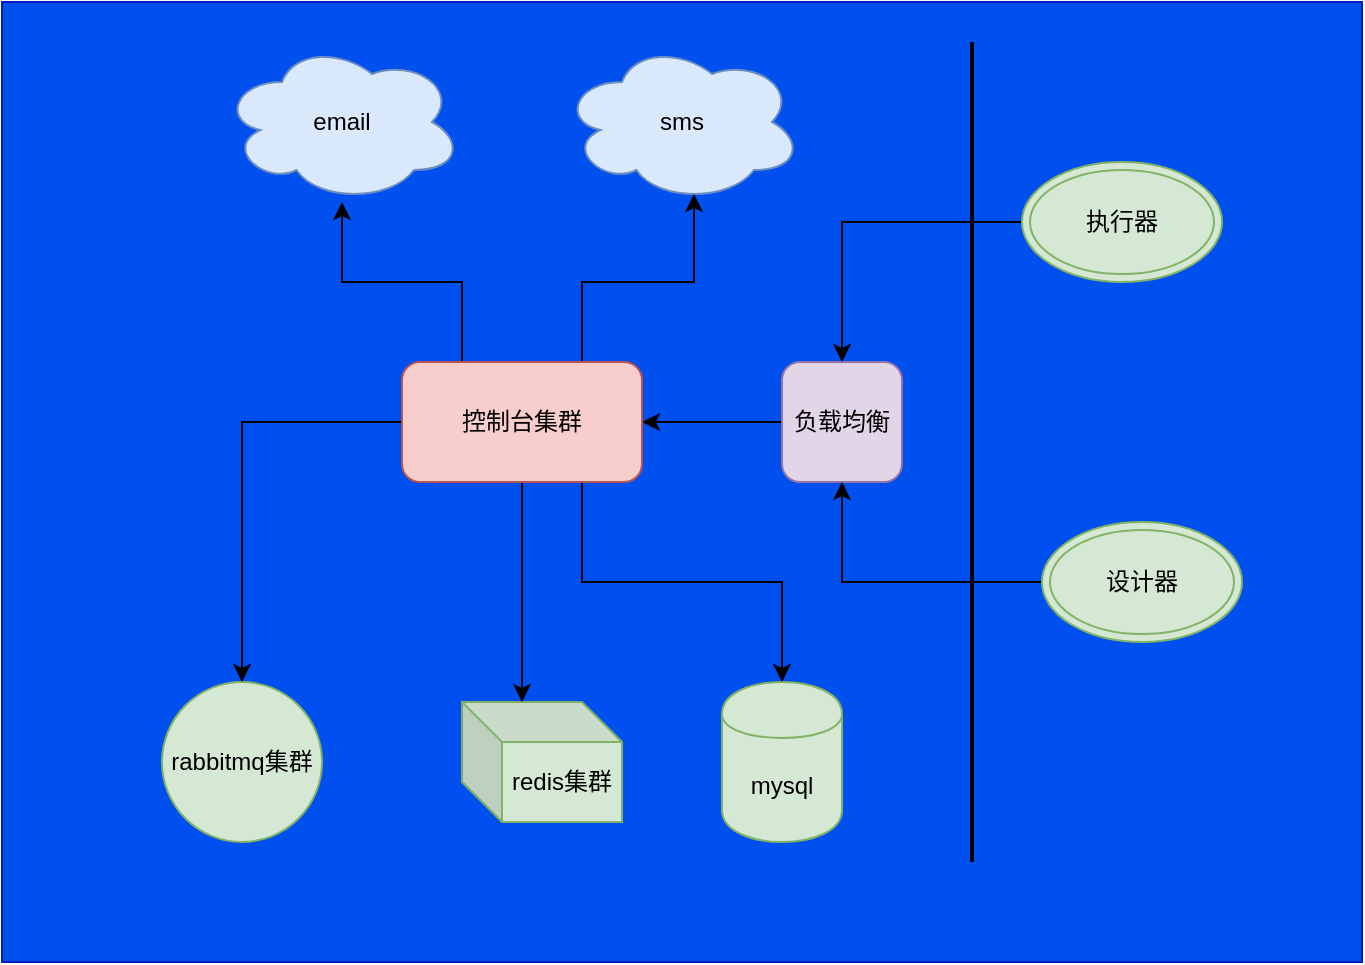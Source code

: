 <mxfile version="12.1.2" type="github" pages="1">
  <diagram id="EHGtMJ0qzdUWasOliFA4" name="Page-1">
    <mxGraphModel dx="1102" dy="614" grid="1" gridSize="10" guides="1" tooltips="1" connect="1" arrows="1" fold="1" page="1" pageScale="1" pageWidth="827" pageHeight="1169" math="0" shadow="0">
      <root>
        <mxCell id="0"/>
        <mxCell id="1" parent="0"/>
        <mxCell id="20i8F2VBR_8pb6ppFjBq-20" value="" style="rounded=0;whiteSpace=wrap;html=1;fillColor=#0050ef;strokeColor=#001DBC;fontColor=#ffffff;" vertex="1" parent="1">
          <mxGeometry x="70" y="60" width="680" height="480" as="geometry"/>
        </mxCell>
        <mxCell id="20i8F2VBR_8pb6ppFjBq-8" value="" style="edgeStyle=orthogonalEdgeStyle;rounded=0;orthogonalLoop=1;jettySize=auto;html=1;" edge="1" parent="1" source="skDeUB5uUxdcTpCQxtGw-1" target="20i8F2VBR_8pb6ppFjBq-7">
          <mxGeometry relative="1" as="geometry"/>
        </mxCell>
        <mxCell id="skDeUB5uUxdcTpCQxtGw-1" value="负载均衡" style="rounded=1;whiteSpace=wrap;html=1;fillColor=#e1d5e7;strokeColor=#9673a6;" parent="1" vertex="1">
          <mxGeometry x="460" y="240" width="60" height="60" as="geometry"/>
        </mxCell>
        <mxCell id="skDeUB5uUxdcTpCQxtGw-2" value="" style="line;strokeWidth=2;direction=south;html=1;" parent="1" vertex="1">
          <mxGeometry x="550" y="80" width="10" height="410" as="geometry"/>
        </mxCell>
        <mxCell id="skDeUB5uUxdcTpCQxtGw-4" value="" style="edgeStyle=orthogonalEdgeStyle;rounded=0;orthogonalLoop=1;jettySize=auto;html=1;" parent="1" source="skDeUB5uUxdcTpCQxtGw-3" target="skDeUB5uUxdcTpCQxtGw-1" edge="1">
          <mxGeometry relative="1" as="geometry"/>
        </mxCell>
        <mxCell id="skDeUB5uUxdcTpCQxtGw-3" value="执行器" style="ellipse;shape=doubleEllipse;whiteSpace=wrap;html=1;fillColor=#d5e8d4;strokeColor=#82b366;" parent="1" vertex="1">
          <mxGeometry x="580" y="140" width="100" height="60" as="geometry"/>
        </mxCell>
        <mxCell id="20i8F2VBR_8pb6ppFjBq-1" value="mysql" style="shape=cylinder;whiteSpace=wrap;html=1;boundedLbl=1;backgroundOutline=1;fillColor=#d5e8d4;strokeColor=#82b366;" vertex="1" parent="1">
          <mxGeometry x="430" y="400" width="60" height="80" as="geometry"/>
        </mxCell>
        <mxCell id="20i8F2VBR_8pb6ppFjBq-2" value="rabbitmq集群" style="ellipse;whiteSpace=wrap;html=1;aspect=fixed;fillColor=#d5e8d4;strokeColor=#82b366;" vertex="1" parent="1">
          <mxGeometry x="150" y="400" width="80" height="80" as="geometry"/>
        </mxCell>
        <mxCell id="20i8F2VBR_8pb6ppFjBq-3" value="sms" style="ellipse;shape=cloud;whiteSpace=wrap;html=1;fillColor=#dae8fc;strokeColor=#6c8ebf;" vertex="1" parent="1">
          <mxGeometry x="350" y="80" width="120" height="80" as="geometry"/>
        </mxCell>
        <mxCell id="20i8F2VBR_8pb6ppFjBq-4" value="email" style="ellipse;shape=cloud;whiteSpace=wrap;html=1;fillColor=#dae8fc;strokeColor=#6c8ebf;" vertex="1" parent="1">
          <mxGeometry x="180" y="80" width="120" height="80" as="geometry"/>
        </mxCell>
        <mxCell id="20i8F2VBR_8pb6ppFjBq-5" value="redis集群" style="shape=cube;whiteSpace=wrap;html=1;boundedLbl=1;backgroundOutline=1;darkOpacity=0.05;darkOpacity2=0.1;fillColor=#d5e8d4;strokeColor=#82b366;" vertex="1" parent="1">
          <mxGeometry x="300" y="410" width="80" height="60" as="geometry"/>
        </mxCell>
        <mxCell id="20i8F2VBR_8pb6ppFjBq-10" value="" style="edgeStyle=orthogonalEdgeStyle;rounded=0;orthogonalLoop=1;jettySize=auto;html=1;entryX=0.55;entryY=0.95;entryDx=0;entryDy=0;entryPerimeter=0;exitX=0.75;exitY=0;exitDx=0;exitDy=0;" edge="1" parent="1" source="20i8F2VBR_8pb6ppFjBq-7" target="20i8F2VBR_8pb6ppFjBq-3">
          <mxGeometry relative="1" as="geometry"/>
        </mxCell>
        <mxCell id="20i8F2VBR_8pb6ppFjBq-12" value="" style="edgeStyle=orthogonalEdgeStyle;rounded=0;orthogonalLoop=1;jettySize=auto;html=1;exitX=0.25;exitY=0;exitDx=0;exitDy=0;" edge="1" parent="1" source="20i8F2VBR_8pb6ppFjBq-7" target="20i8F2VBR_8pb6ppFjBq-4">
          <mxGeometry relative="1" as="geometry"/>
        </mxCell>
        <mxCell id="20i8F2VBR_8pb6ppFjBq-14" value="" style="edgeStyle=orthogonalEdgeStyle;rounded=0;orthogonalLoop=1;jettySize=auto;html=1;entryX=0.5;entryY=0;entryDx=0;entryDy=0;" edge="1" parent="1" source="20i8F2VBR_8pb6ppFjBq-7" target="20i8F2VBR_8pb6ppFjBq-2">
          <mxGeometry relative="1" as="geometry">
            <mxPoint x="330" y="380" as="targetPoint"/>
          </mxGeometry>
        </mxCell>
        <mxCell id="20i8F2VBR_8pb6ppFjBq-16" value="" style="edgeStyle=orthogonalEdgeStyle;rounded=0;orthogonalLoop=1;jettySize=auto;html=1;entryX=0;entryY=0;entryDx=30;entryDy=0;entryPerimeter=0;" edge="1" parent="1" source="20i8F2VBR_8pb6ppFjBq-7" target="20i8F2VBR_8pb6ppFjBq-5">
          <mxGeometry relative="1" as="geometry">
            <mxPoint x="330" y="380" as="targetPoint"/>
          </mxGeometry>
        </mxCell>
        <mxCell id="20i8F2VBR_8pb6ppFjBq-19" style="edgeStyle=orthogonalEdgeStyle;rounded=0;orthogonalLoop=1;jettySize=auto;html=1;exitX=0.75;exitY=1;exitDx=0;exitDy=0;entryX=0.5;entryY=0;entryDx=0;entryDy=0;" edge="1" parent="1" source="20i8F2VBR_8pb6ppFjBq-7" target="20i8F2VBR_8pb6ppFjBq-1">
          <mxGeometry relative="1" as="geometry"/>
        </mxCell>
        <mxCell id="20i8F2VBR_8pb6ppFjBq-7" value="控制台集群" style="rounded=1;whiteSpace=wrap;html=1;fillColor=#f8cecc;strokeColor=#b85450;" vertex="1" parent="1">
          <mxGeometry x="270" y="240" width="120" height="60" as="geometry"/>
        </mxCell>
        <mxCell id="20i8F2VBR_8pb6ppFjBq-23" value="" style="edgeStyle=orthogonalEdgeStyle;rounded=0;orthogonalLoop=1;jettySize=auto;html=1;entryX=0.5;entryY=1;entryDx=0;entryDy=0;" edge="1" parent="1" source="20i8F2VBR_8pb6ppFjBq-21" target="skDeUB5uUxdcTpCQxtGw-1">
          <mxGeometry relative="1" as="geometry">
            <mxPoint x="510" y="350" as="targetPoint"/>
          </mxGeometry>
        </mxCell>
        <mxCell id="20i8F2VBR_8pb6ppFjBq-21" value="设计器" style="ellipse;shape=doubleEllipse;whiteSpace=wrap;html=1;fillColor=#d5e8d4;strokeColor=#82b366;" vertex="1" parent="1">
          <mxGeometry x="590" y="320" width="100" height="60" as="geometry"/>
        </mxCell>
      </root>
    </mxGraphModel>
  </diagram>
</mxfile>
